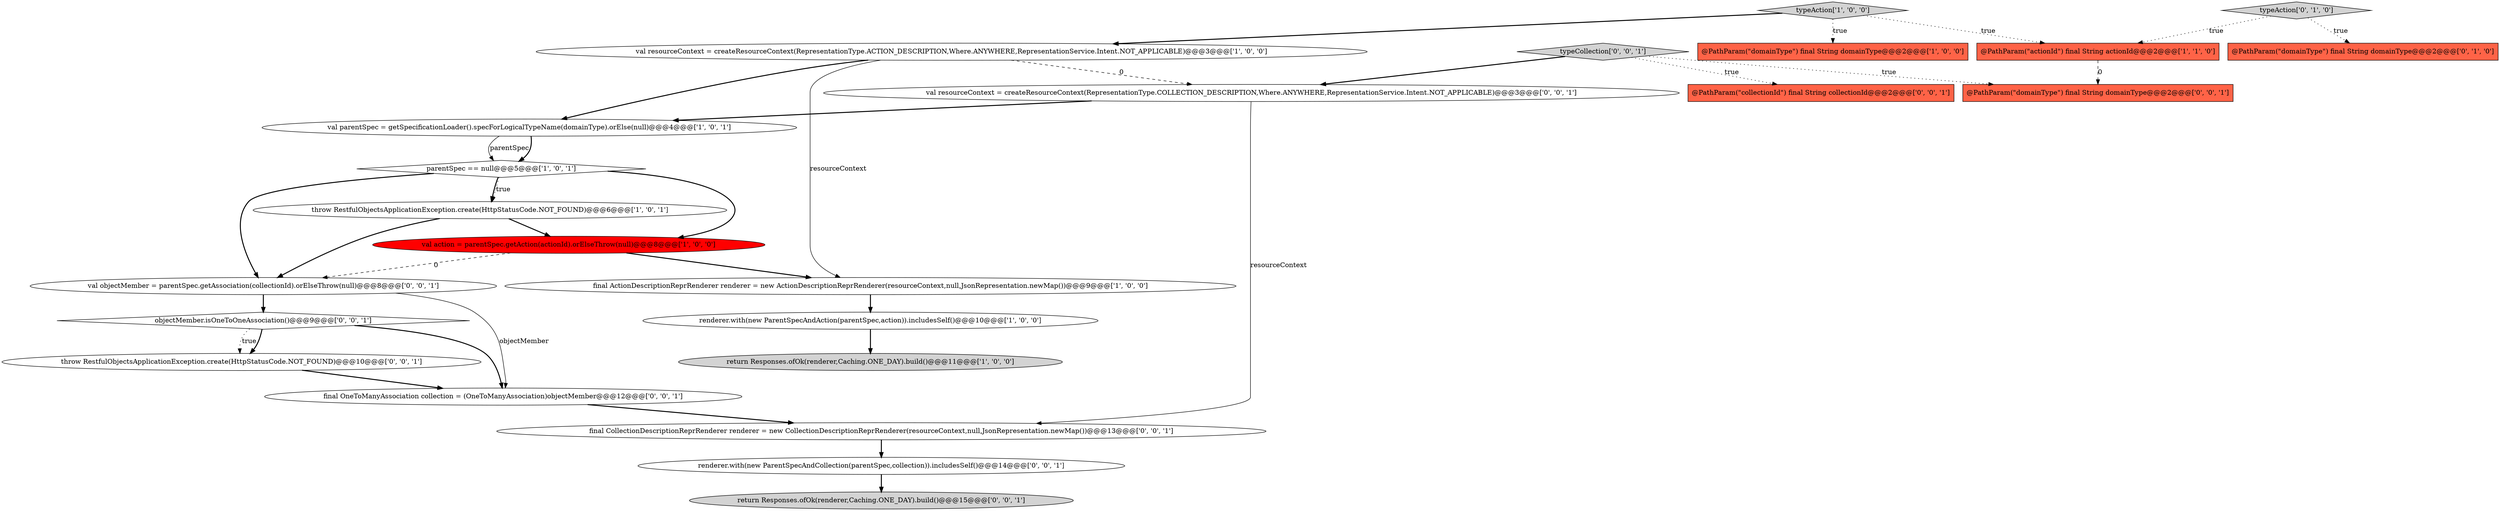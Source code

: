 digraph {
6 [style = filled, label = "throw RestfulObjectsApplicationException.create(HttpStatusCode.NOT_FOUND)@@@6@@@['1', '0', '1']", fillcolor = white, shape = ellipse image = "AAA0AAABBB1BBB"];
18 [style = filled, label = "@PathParam(\"domainType\") final String domainType@@@2@@@['0', '0', '1']", fillcolor = tomato, shape = box image = "AAA0AAABBB3BBB"];
20 [style = filled, label = "throw RestfulObjectsApplicationException.create(HttpStatusCode.NOT_FOUND)@@@10@@@['0', '0', '1']", fillcolor = white, shape = ellipse image = "AAA0AAABBB3BBB"];
13 [style = filled, label = "renderer.with(new ParentSpecAndCollection(parentSpec,collection)).includesSelf()@@@14@@@['0', '0', '1']", fillcolor = white, shape = ellipse image = "AAA0AAABBB3BBB"];
14 [style = filled, label = "val resourceContext = createResourceContext(RepresentationType.COLLECTION_DESCRIPTION,Where.ANYWHERE,RepresentationService.Intent.NOT_APPLICABLE)@@@3@@@['0', '0', '1']", fillcolor = white, shape = ellipse image = "AAA0AAABBB3BBB"];
17 [style = filled, label = "@PathParam(\"collectionId\") final String collectionId@@@2@@@['0', '0', '1']", fillcolor = tomato, shape = box image = "AAA0AAABBB3BBB"];
12 [style = filled, label = "typeAction['0', '1', '0']", fillcolor = lightgray, shape = diamond image = "AAA0AAABBB2BBB"];
23 [style = filled, label = "typeCollection['0', '0', '1']", fillcolor = lightgray, shape = diamond image = "AAA0AAABBB3BBB"];
21 [style = filled, label = "final CollectionDescriptionReprRenderer renderer = new CollectionDescriptionReprRenderer(resourceContext,null,JsonRepresentation.newMap())@@@13@@@['0', '0', '1']", fillcolor = white, shape = ellipse image = "AAA0AAABBB3BBB"];
16 [style = filled, label = "return Responses.ofOk(renderer,Caching.ONE_DAY).build()@@@15@@@['0', '0', '1']", fillcolor = lightgray, shape = ellipse image = "AAA0AAABBB3BBB"];
3 [style = filled, label = "@PathParam(\"domainType\") final String domainType@@@2@@@['1', '0', '0']", fillcolor = tomato, shape = box image = "AAA0AAABBB1BBB"];
22 [style = filled, label = "val objectMember = parentSpec.getAssociation(collectionId).orElseThrow(null)@@@8@@@['0', '0', '1']", fillcolor = white, shape = ellipse image = "AAA0AAABBB3BBB"];
11 [style = filled, label = "@PathParam(\"domainType\") final String domainType@@@2@@@['0', '1', '0']", fillcolor = tomato, shape = box image = "AAA0AAABBB2BBB"];
7 [style = filled, label = "val parentSpec = getSpecificationLoader().specForLogicalTypeName(domainType).orElse(null)@@@4@@@['1', '0', '1']", fillcolor = white, shape = ellipse image = "AAA0AAABBB1BBB"];
2 [style = filled, label = "parentSpec == null@@@5@@@['1', '0', '1']", fillcolor = white, shape = diamond image = "AAA0AAABBB1BBB"];
15 [style = filled, label = "final OneToManyAssociation collection = (OneToManyAssociation)objectMember@@@12@@@['0', '0', '1']", fillcolor = white, shape = ellipse image = "AAA0AAABBB3BBB"];
8 [style = filled, label = "typeAction['1', '0', '0']", fillcolor = lightgray, shape = diamond image = "AAA0AAABBB1BBB"];
19 [style = filled, label = "objectMember.isOneToOneAssociation()@@@9@@@['0', '0', '1']", fillcolor = white, shape = diamond image = "AAA0AAABBB3BBB"];
4 [style = filled, label = "renderer.with(new ParentSpecAndAction(parentSpec,action)).includesSelf()@@@10@@@['1', '0', '0']", fillcolor = white, shape = ellipse image = "AAA0AAABBB1BBB"];
0 [style = filled, label = "return Responses.ofOk(renderer,Caching.ONE_DAY).build()@@@11@@@['1', '0', '0']", fillcolor = lightgray, shape = ellipse image = "AAA0AAABBB1BBB"];
9 [style = filled, label = "final ActionDescriptionReprRenderer renderer = new ActionDescriptionReprRenderer(resourceContext,null,JsonRepresentation.newMap())@@@9@@@['1', '0', '0']", fillcolor = white, shape = ellipse image = "AAA0AAABBB1BBB"];
1 [style = filled, label = "val action = parentSpec.getAction(actionId).orElseThrow(null)@@@8@@@['1', '0', '0']", fillcolor = red, shape = ellipse image = "AAA1AAABBB1BBB"];
10 [style = filled, label = "@PathParam(\"actionId\") final String actionId@@@2@@@['1', '1', '0']", fillcolor = tomato, shape = box image = "AAA0AAABBB1BBB"];
5 [style = filled, label = "val resourceContext = createResourceContext(RepresentationType.ACTION_DESCRIPTION,Where.ANYWHERE,RepresentationService.Intent.NOT_APPLICABLE)@@@3@@@['1', '0', '0']", fillcolor = white, shape = ellipse image = "AAA0AAABBB1BBB"];
7->2 [style = solid, label="parentSpec"];
5->14 [style = dashed, label="0"];
22->15 [style = solid, label="objectMember"];
22->19 [style = bold, label=""];
6->22 [style = bold, label=""];
2->6 [style = bold, label=""];
2->1 [style = bold, label=""];
15->21 [style = bold, label=""];
19->20 [style = dotted, label="true"];
19->20 [style = bold, label=""];
9->4 [style = bold, label=""];
8->10 [style = dotted, label="true"];
13->16 [style = bold, label=""];
8->3 [style = dotted, label="true"];
1->9 [style = bold, label=""];
1->22 [style = dashed, label="0"];
4->0 [style = bold, label=""];
14->7 [style = bold, label=""];
12->11 [style = dotted, label="true"];
23->14 [style = bold, label=""];
6->1 [style = bold, label=""];
23->18 [style = dotted, label="true"];
8->5 [style = bold, label=""];
12->10 [style = dotted, label="true"];
2->6 [style = dotted, label="true"];
7->2 [style = bold, label=""];
5->7 [style = bold, label=""];
19->15 [style = bold, label=""];
2->22 [style = bold, label=""];
23->17 [style = dotted, label="true"];
5->9 [style = solid, label="resourceContext"];
14->21 [style = solid, label="resourceContext"];
20->15 [style = bold, label=""];
10->18 [style = dashed, label="0"];
21->13 [style = bold, label=""];
}
